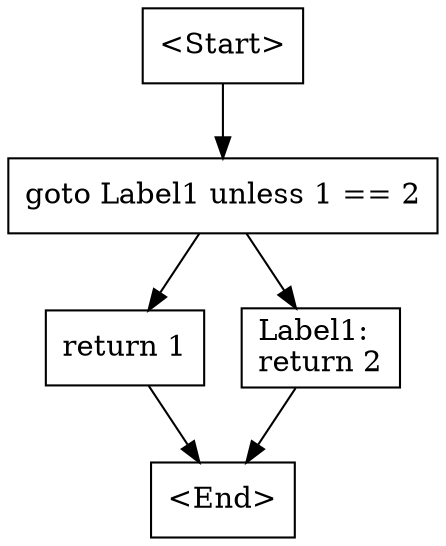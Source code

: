 digraph G {
    N0 [label = "<Start>" shape = box]
    N1 [label = "goto Label1 unless 1 == 2" shape = box]
    N2 [label = "return 1" shape = box]
    N3 [label = "Label1:\lreturn 2" shape = box]
    N4 [label = "<End>" shape = box]
    N0 -> N1 
    N1 -> N3 
    N1 -> N2 
    N2 -> N4 
    N3 -> N4 
}